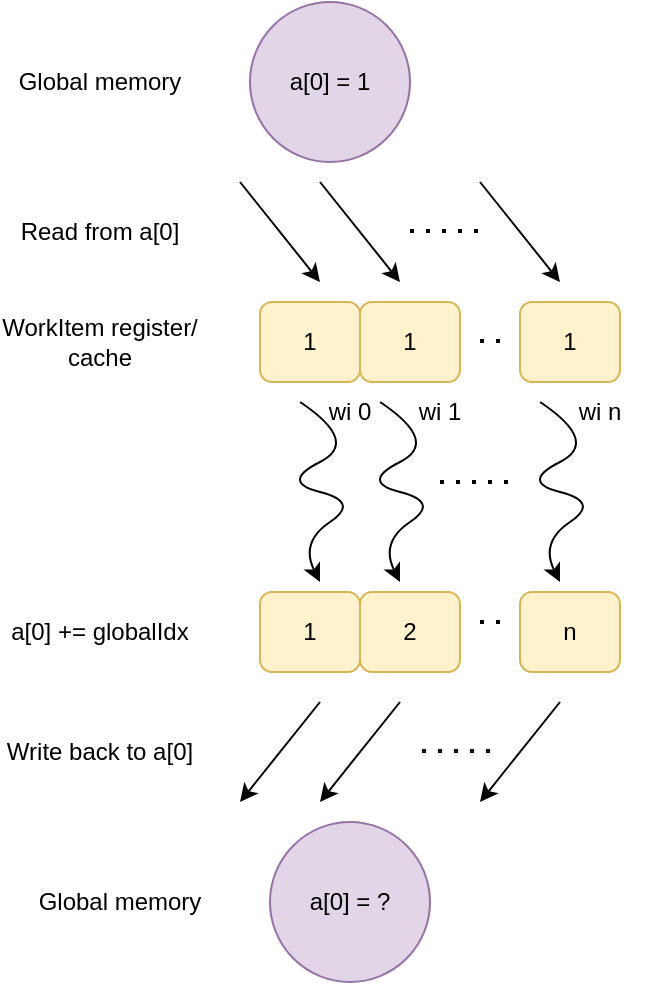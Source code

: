 <mxfile version="20.5.3" type="device"><diagram id="j-uGZ0iRC69AmlFqtfyB" name="Page-1"><mxGraphModel dx="1192" dy="786" grid="1" gridSize="10" guides="1" tooltips="1" connect="1" arrows="1" fold="1" page="1" pageScale="1" pageWidth="850" pageHeight="1100" math="0" shadow="0"><root><mxCell id="0"/><mxCell id="1" parent="0"/><mxCell id="M5-cg7rNTNw8vCqQhWdb-1" value="a[0] = 1" style="ellipse;whiteSpace=wrap;html=1;aspect=fixed;fillColor=#e1d5e7;strokeColor=#9673a6;" vertex="1" parent="1"><mxGeometry x="385" y="110" width="80" height="80" as="geometry"/></mxCell><mxCell id="M5-cg7rNTNw8vCqQhWdb-2" value="" style="endArrow=classic;html=1;rounded=0;" edge="1" parent="1"><mxGeometry width="50" height="50" relative="1" as="geometry"><mxPoint x="500" y="200" as="sourcePoint"/><mxPoint x="540" y="250" as="targetPoint"/></mxGeometry></mxCell><mxCell id="M5-cg7rNTNw8vCqQhWdb-3" value="Read from a[0]" style="text;html=1;strokeColor=none;fillColor=none;align=center;verticalAlign=middle;whiteSpace=wrap;rounded=0;" vertex="1" parent="1"><mxGeometry x="260" y="210" width="100" height="30" as="geometry"/></mxCell><mxCell id="M5-cg7rNTNw8vCqQhWdb-5" value="" style="endArrow=classic;html=1;rounded=0;" edge="1" parent="1"><mxGeometry width="50" height="50" relative="1" as="geometry"><mxPoint x="420" y="200" as="sourcePoint"/><mxPoint x="460" y="250" as="targetPoint"/></mxGeometry></mxCell><mxCell id="M5-cg7rNTNw8vCqQhWdb-6" value="" style="endArrow=classic;html=1;rounded=0;" edge="1" parent="1"><mxGeometry width="50" height="50" relative="1" as="geometry"><mxPoint x="380" y="200" as="sourcePoint"/><mxPoint x="420" y="250" as="targetPoint"/></mxGeometry></mxCell><mxCell id="M5-cg7rNTNw8vCqQhWdb-7" value="" style="curved=1;endArrow=classic;html=1;rounded=0;movable=1;resizable=1;rotatable=1;deletable=1;editable=1;connectable=1;" edge="1" parent="1"><mxGeometry width="50" height="50" relative="1" as="geometry"><mxPoint x="410" y="310" as="sourcePoint"/><mxPoint x="420" y="400" as="targetPoint"/><Array as="points"><mxPoint x="440" y="330"/><mxPoint x="400" y="350"/><mxPoint x="440" y="360"/><mxPoint x="410" y="380"/></Array></mxGeometry></mxCell><mxCell id="M5-cg7rNTNw8vCqQhWdb-8" value="" style="curved=1;endArrow=classic;html=1;rounded=0;movable=1;resizable=1;rotatable=1;deletable=1;editable=1;connectable=1;" edge="1" parent="1"><mxGeometry width="50" height="50" relative="1" as="geometry"><mxPoint x="450" y="310" as="sourcePoint"/><mxPoint x="460" y="400" as="targetPoint"/><Array as="points"><mxPoint x="480" y="330"/><mxPoint x="440" y="350"/><mxPoint x="480" y="360"/><mxPoint x="450" y="380"/></Array></mxGeometry></mxCell><mxCell id="M5-cg7rNTNw8vCqQhWdb-9" value="" style="curved=1;endArrow=classic;html=1;rounded=0;movable=1;resizable=1;rotatable=1;deletable=1;editable=1;connectable=1;" edge="1" parent="1"><mxGeometry width="50" height="50" relative="1" as="geometry"><mxPoint x="530" y="310" as="sourcePoint"/><mxPoint x="540" y="400" as="targetPoint"/><Array as="points"><mxPoint x="560" y="330"/><mxPoint x="520" y="350"/><mxPoint x="560" y="360"/><mxPoint x="530" y="380"/></Array></mxGeometry></mxCell><mxCell id="M5-cg7rNTNw8vCqQhWdb-10" value="" style="endArrow=none;dashed=1;html=1;dashPattern=1 3;strokeWidth=2;rounded=0;" edge="1" parent="1"><mxGeometry width="50" height="50" relative="1" as="geometry"><mxPoint x="465" y="224.5" as="sourcePoint"/><mxPoint x="505" y="224.5" as="targetPoint"/></mxGeometry></mxCell><mxCell id="M5-cg7rNTNw8vCqQhWdb-11" value="" style="endArrow=none;dashed=1;html=1;dashPattern=1 3;strokeWidth=2;rounded=0;" edge="1" parent="1"><mxGeometry width="50" height="50" relative="1" as="geometry"><mxPoint x="480" y="350" as="sourcePoint"/><mxPoint x="520" y="350" as="targetPoint"/></mxGeometry></mxCell><mxCell id="M5-cg7rNTNw8vCqQhWdb-12" value="wi 0" style="text;html=1;strokeColor=none;fillColor=none;align=center;verticalAlign=middle;whiteSpace=wrap;rounded=0;" vertex="1" parent="1"><mxGeometry x="405" y="300" width="60" height="30" as="geometry"/></mxCell><mxCell id="M5-cg7rNTNw8vCqQhWdb-13" value="wi 1" style="text;html=1;strokeColor=none;fillColor=none;align=center;verticalAlign=middle;whiteSpace=wrap;rounded=0;" vertex="1" parent="1"><mxGeometry x="450" y="300" width="60" height="30" as="geometry"/></mxCell><mxCell id="M5-cg7rNTNw8vCqQhWdb-14" value="wi n" style="text;html=1;strokeColor=none;fillColor=none;align=center;verticalAlign=middle;whiteSpace=wrap;rounded=0;" vertex="1" parent="1"><mxGeometry x="530" y="300" width="60" height="30" as="geometry"/></mxCell><mxCell id="M5-cg7rNTNw8vCqQhWdb-15" value="a[0] += globalIdx" style="text;html=1;strokeColor=none;fillColor=none;align=center;verticalAlign=middle;whiteSpace=wrap;rounded=0;" vertex="1" parent="1"><mxGeometry x="260" y="410" width="100" height="30" as="geometry"/></mxCell><mxCell id="M5-cg7rNTNw8vCqQhWdb-17" value="1" style="rounded=1;whiteSpace=wrap;html=1;fillColor=#fff2cc;strokeColor=#d6b656;" vertex="1" parent="1"><mxGeometry x="390" y="260" width="50" height="40" as="geometry"/></mxCell><mxCell id="M5-cg7rNTNw8vCqQhWdb-18" value="1" style="rounded=1;whiteSpace=wrap;html=1;fillColor=#fff2cc;strokeColor=#d6b656;" vertex="1" parent="1"><mxGeometry x="440" y="260" width="50" height="40" as="geometry"/></mxCell><mxCell id="M5-cg7rNTNw8vCqQhWdb-19" value="1" style="rounded=1;whiteSpace=wrap;html=1;fillColor=#fff2cc;strokeColor=#d6b656;" vertex="1" parent="1"><mxGeometry x="520" y="260" width="50" height="40" as="geometry"/></mxCell><mxCell id="M5-cg7rNTNw8vCqQhWdb-20" value="Global memory" style="text;html=1;strokeColor=none;fillColor=none;align=center;verticalAlign=middle;whiteSpace=wrap;rounded=0;" vertex="1" parent="1"><mxGeometry x="260" y="135" width="100" height="30" as="geometry"/></mxCell><mxCell id="M5-cg7rNTNw8vCqQhWdb-21" value="WorkItem register/ cache" style="text;html=1;strokeColor=none;fillColor=none;align=center;verticalAlign=middle;whiteSpace=wrap;rounded=0;" vertex="1" parent="1"><mxGeometry x="260" y="265" width="100" height="30" as="geometry"/></mxCell><mxCell id="M5-cg7rNTNw8vCqQhWdb-22" value="1" style="rounded=1;whiteSpace=wrap;html=1;fillColor=#fff2cc;strokeColor=#d6b656;" vertex="1" parent="1"><mxGeometry x="390" y="405" width="50" height="40" as="geometry"/></mxCell><mxCell id="M5-cg7rNTNw8vCqQhWdb-23" value="2" style="rounded=1;whiteSpace=wrap;html=1;fillColor=#fff2cc;strokeColor=#d6b656;" vertex="1" parent="1"><mxGeometry x="440" y="405" width="50" height="40" as="geometry"/></mxCell><mxCell id="M5-cg7rNTNw8vCqQhWdb-24" value="n" style="rounded=1;whiteSpace=wrap;html=1;fillColor=#fff2cc;strokeColor=#d6b656;" vertex="1" parent="1"><mxGeometry x="520" y="405" width="50" height="40" as="geometry"/></mxCell><mxCell id="M5-cg7rNTNw8vCqQhWdb-25" value="" style="endArrow=none;dashed=1;html=1;dashPattern=1 3;strokeWidth=2;rounded=0;" edge="1" parent="1"><mxGeometry width="50" height="50" relative="1" as="geometry"><mxPoint x="500" y="420" as="sourcePoint"/><mxPoint x="510" y="420" as="targetPoint"/></mxGeometry></mxCell><mxCell id="M5-cg7rNTNw8vCqQhWdb-26" value="" style="endArrow=none;dashed=1;html=1;dashPattern=1 3;strokeWidth=2;rounded=0;" edge="1" parent="1"><mxGeometry width="50" height="50" relative="1" as="geometry"><mxPoint x="500" y="279.5" as="sourcePoint"/><mxPoint x="510" y="279.5" as="targetPoint"/></mxGeometry></mxCell><mxCell id="M5-cg7rNTNw8vCqQhWdb-28" value="Write back to a[0]" style="text;html=1;strokeColor=none;fillColor=none;align=center;verticalAlign=middle;whiteSpace=wrap;rounded=0;" vertex="1" parent="1"><mxGeometry x="260" y="470" width="100" height="30" as="geometry"/></mxCell><mxCell id="M5-cg7rNTNw8vCqQhWdb-32" value="" style="endArrow=classic;html=1;rounded=0;" edge="1" parent="1"><mxGeometry width="50" height="50" relative="1" as="geometry"><mxPoint x="540" y="460" as="sourcePoint"/><mxPoint x="500" y="510" as="targetPoint"/></mxGeometry></mxCell><mxCell id="M5-cg7rNTNw8vCqQhWdb-33" value="" style="endArrow=classic;html=1;rounded=0;" edge="1" parent="1"><mxGeometry width="50" height="50" relative="1" as="geometry"><mxPoint x="460" y="460" as="sourcePoint"/><mxPoint x="420" y="510" as="targetPoint"/></mxGeometry></mxCell><mxCell id="M5-cg7rNTNw8vCqQhWdb-34" value="" style="endArrow=classic;html=1;rounded=0;" edge="1" parent="1"><mxGeometry width="50" height="50" relative="1" as="geometry"><mxPoint x="420" y="460" as="sourcePoint"/><mxPoint x="380" y="510" as="targetPoint"/></mxGeometry></mxCell><mxCell id="M5-cg7rNTNw8vCqQhWdb-35" value="" style="endArrow=none;dashed=1;html=1;dashPattern=1 3;strokeWidth=2;rounded=0;" edge="1" parent="1"><mxGeometry width="50" height="50" relative="1" as="geometry"><mxPoint x="505" y="484.5" as="sourcePoint"/><mxPoint x="465" y="484.5" as="targetPoint"/></mxGeometry></mxCell><mxCell id="M5-cg7rNTNw8vCqQhWdb-36" value="a[0] = ?" style="ellipse;whiteSpace=wrap;html=1;aspect=fixed;fillColor=#e1d5e7;strokeColor=#9673a6;" vertex="1" parent="1"><mxGeometry x="395" y="520" width="80" height="80" as="geometry"/></mxCell><mxCell id="M5-cg7rNTNw8vCqQhWdb-37" value="Global memory" style="text;html=1;strokeColor=none;fillColor=none;align=center;verticalAlign=middle;whiteSpace=wrap;rounded=0;" vertex="1" parent="1"><mxGeometry x="270" y="545" width="100" height="30" as="geometry"/></mxCell></root></mxGraphModel></diagram></mxfile>